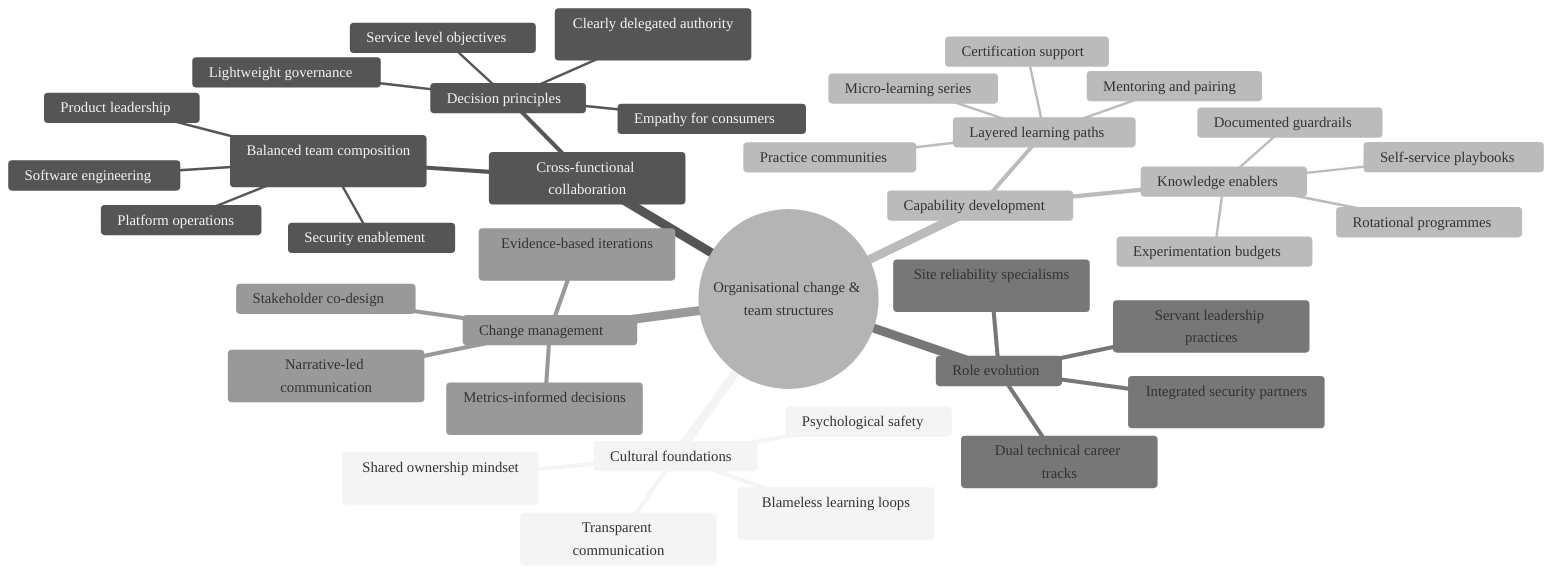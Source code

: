 %%{init: {"theme": "neutral", "themeVariables": {"primaryColor": "#1f2937", "primaryBorderColor": "#111827", "primaryTextColor": "#f9fafb", "secondaryColor": "#4b5563", "tertiaryColor": "#d1d5db", "lineColor": "#9ca3af", "fontFamily": "Inter, system-ui, sans-serif", "fontSize": "18px"}}}%%
mindmap
  root((Organisational change & team structures))
    Cultural foundations
      Psychological safety
      Shared ownership mindset
      Transparent communication
      Blameless learning loops
    Cross-functional collaboration
      Balanced team composition
        Software engineering
        Platform operations
        Security enablement
        Product leadership
      Decision principles
        Clearly delegated authority
        Lightweight governance
        Service level objectives
        Empathy for consumers
    Capability development
      Layered learning paths
        Micro-learning series
        Mentoring and pairing
        Practice communities
        Certification support
      Knowledge enablers
        Self-service playbooks
        Experimentation budgets
        Rotational programmes
        Documented guardrails
    Role evolution
      Servant leadership practices
      Dual technical career tracks
      Integrated security partners
      Site reliability specialisms
    Change management
      Stakeholder co-design
      Narrative-led communication
      Evidence-based iterations
      Metrics-informed decisions